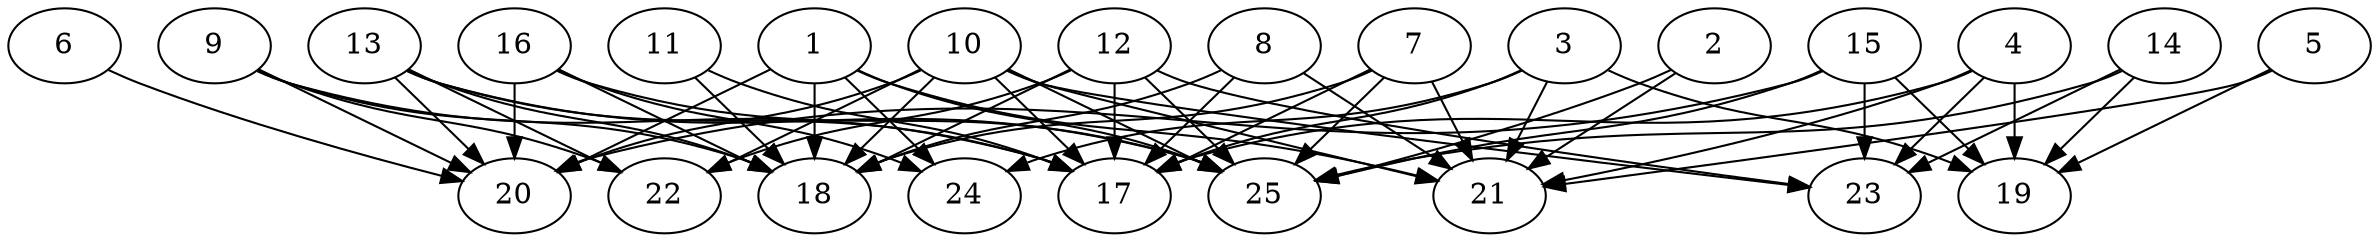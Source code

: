 // DAG automatically generated by daggen at Thu Oct  3 14:00:39 2019
// ./daggen --dot -n 25 --ccr 0.3 --fat 0.9 --regular 0.9 --density 0.6 --mindata 5242880 --maxdata 52428800 
digraph G {
  1 [size="68795733", alpha="0.05", expect_size="20638720"] 
  1 -> 18 [size ="20638720"]
  1 -> 20 [size ="20638720"]
  1 -> 21 [size ="20638720"]
  1 -> 24 [size ="20638720"]
  1 -> 25 [size ="20638720"]
  2 [size="71881387", alpha="0.02", expect_size="21564416"] 
  2 -> 21 [size ="21564416"]
  2 -> 25 [size ="21564416"]
  3 [size="44475733", alpha="0.09", expect_size="13342720"] 
  3 -> 17 [size ="13342720"]
  3 -> 19 [size ="13342720"]
  3 -> 21 [size ="13342720"]
  3 -> 24 [size ="13342720"]
  4 [size="148712107", alpha="0.17", expect_size="44613632"] 
  4 -> 17 [size ="44613632"]
  4 -> 19 [size ="44613632"]
  4 -> 21 [size ="44613632"]
  4 -> 23 [size ="44613632"]
  5 [size="158344533", alpha="0.12", expect_size="47503360"] 
  5 -> 19 [size ="47503360"]
  5 -> 21 [size ="47503360"]
  6 [size="36922027", alpha="0.02", expect_size="11076608"] 
  6 -> 20 [size ="11076608"]
  7 [size="167499093", alpha="0.10", expect_size="50249728"] 
  7 -> 17 [size ="50249728"]
  7 -> 18 [size ="50249728"]
  7 -> 21 [size ="50249728"]
  7 -> 25 [size ="50249728"]
  8 [size="83138560", alpha="0.15", expect_size="24941568"] 
  8 -> 17 [size ="24941568"]
  8 -> 18 [size ="24941568"]
  8 -> 21 [size ="24941568"]
  9 [size="34362027", alpha="0.20", expect_size="10308608"] 
  9 -> 17 [size ="10308608"]
  9 -> 18 [size ="10308608"]
  9 -> 20 [size ="10308608"]
  9 -> 22 [size ="10308608"]
  10 [size="120060587", alpha="0.03", expect_size="36018176"] 
  10 -> 17 [size ="36018176"]
  10 -> 18 [size ="36018176"]
  10 -> 20 [size ="36018176"]
  10 -> 21 [size ="36018176"]
  10 -> 22 [size ="36018176"]
  10 -> 23 [size ="36018176"]
  10 -> 25 [size ="36018176"]
  11 [size="34754560", alpha="0.11", expect_size="10426368"] 
  11 -> 17 [size ="10426368"]
  11 -> 18 [size ="10426368"]
  12 [size="72608427", alpha="0.03", expect_size="21782528"] 
  12 -> 17 [size ="21782528"]
  12 -> 18 [size ="21782528"]
  12 -> 22 [size ="21782528"]
  12 -> 23 [size ="21782528"]
  12 -> 25 [size ="21782528"]
  13 [size="87910400", alpha="0.10", expect_size="26373120"] 
  13 -> 17 [size ="26373120"]
  13 -> 18 [size ="26373120"]
  13 -> 20 [size ="26373120"]
  13 -> 22 [size ="26373120"]
  13 -> 25 [size ="26373120"]
  14 [size="155060907", alpha="0.06", expect_size="46518272"] 
  14 -> 19 [size ="46518272"]
  14 -> 23 [size ="46518272"]
  14 -> 25 [size ="46518272"]
  15 [size="129553067", alpha="0.19", expect_size="38865920"] 
  15 -> 19 [size ="38865920"]
  15 -> 20 [size ="38865920"]
  15 -> 23 [size ="38865920"]
  15 -> 25 [size ="38865920"]
  16 [size="62917973", alpha="0.02", expect_size="18875392"] 
  16 -> 18 [size ="18875392"]
  16 -> 20 [size ="18875392"]
  16 -> 24 [size ="18875392"]
  16 -> 25 [size ="18875392"]
  17 [size="79360000", alpha="0.02", expect_size="23808000"] 
  18 [size="161003520", alpha="0.19", expect_size="48301056"] 
  19 [size="118408533", alpha="0.18", expect_size="35522560"] 
  20 [size="115613013", alpha="0.03", expect_size="34683904"] 
  21 [size="139318613", alpha="0.15", expect_size="41795584"] 
  22 [size="65399467", alpha="0.13", expect_size="19619840"] 
  23 [size="91569493", alpha="0.15", expect_size="27470848"] 
  24 [size="172851200", alpha="0.14", expect_size="51855360"] 
  25 [size="63112533", alpha="0.11", expect_size="18933760"] 
}
